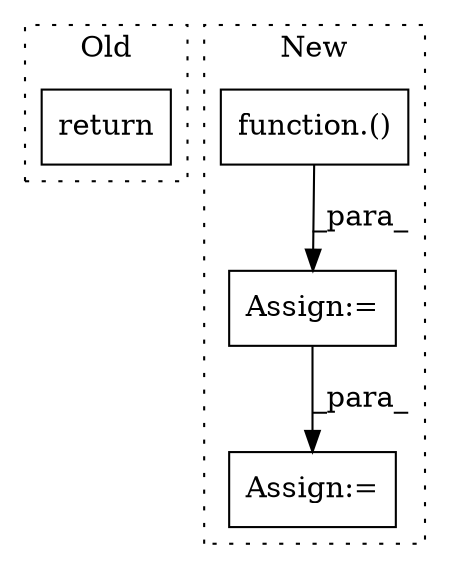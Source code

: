 digraph G {
subgraph cluster0 {
1 [label="return" a="93" s="527" l="7" shape="box"];
label = "Old";
style="dotted";
}
subgraph cluster1 {
2 [label="function.()" a="75" s="876,891" l="10,1" shape="box"];
3 [label="Assign:=" a="68" s="1013" l="3" shape="box"];
4 [label="Assign:=" a="68" s="873" l="3" shape="box"];
label = "New";
style="dotted";
}
2 -> 4 [label="_para_"];
4 -> 3 [label="_para_"];
}